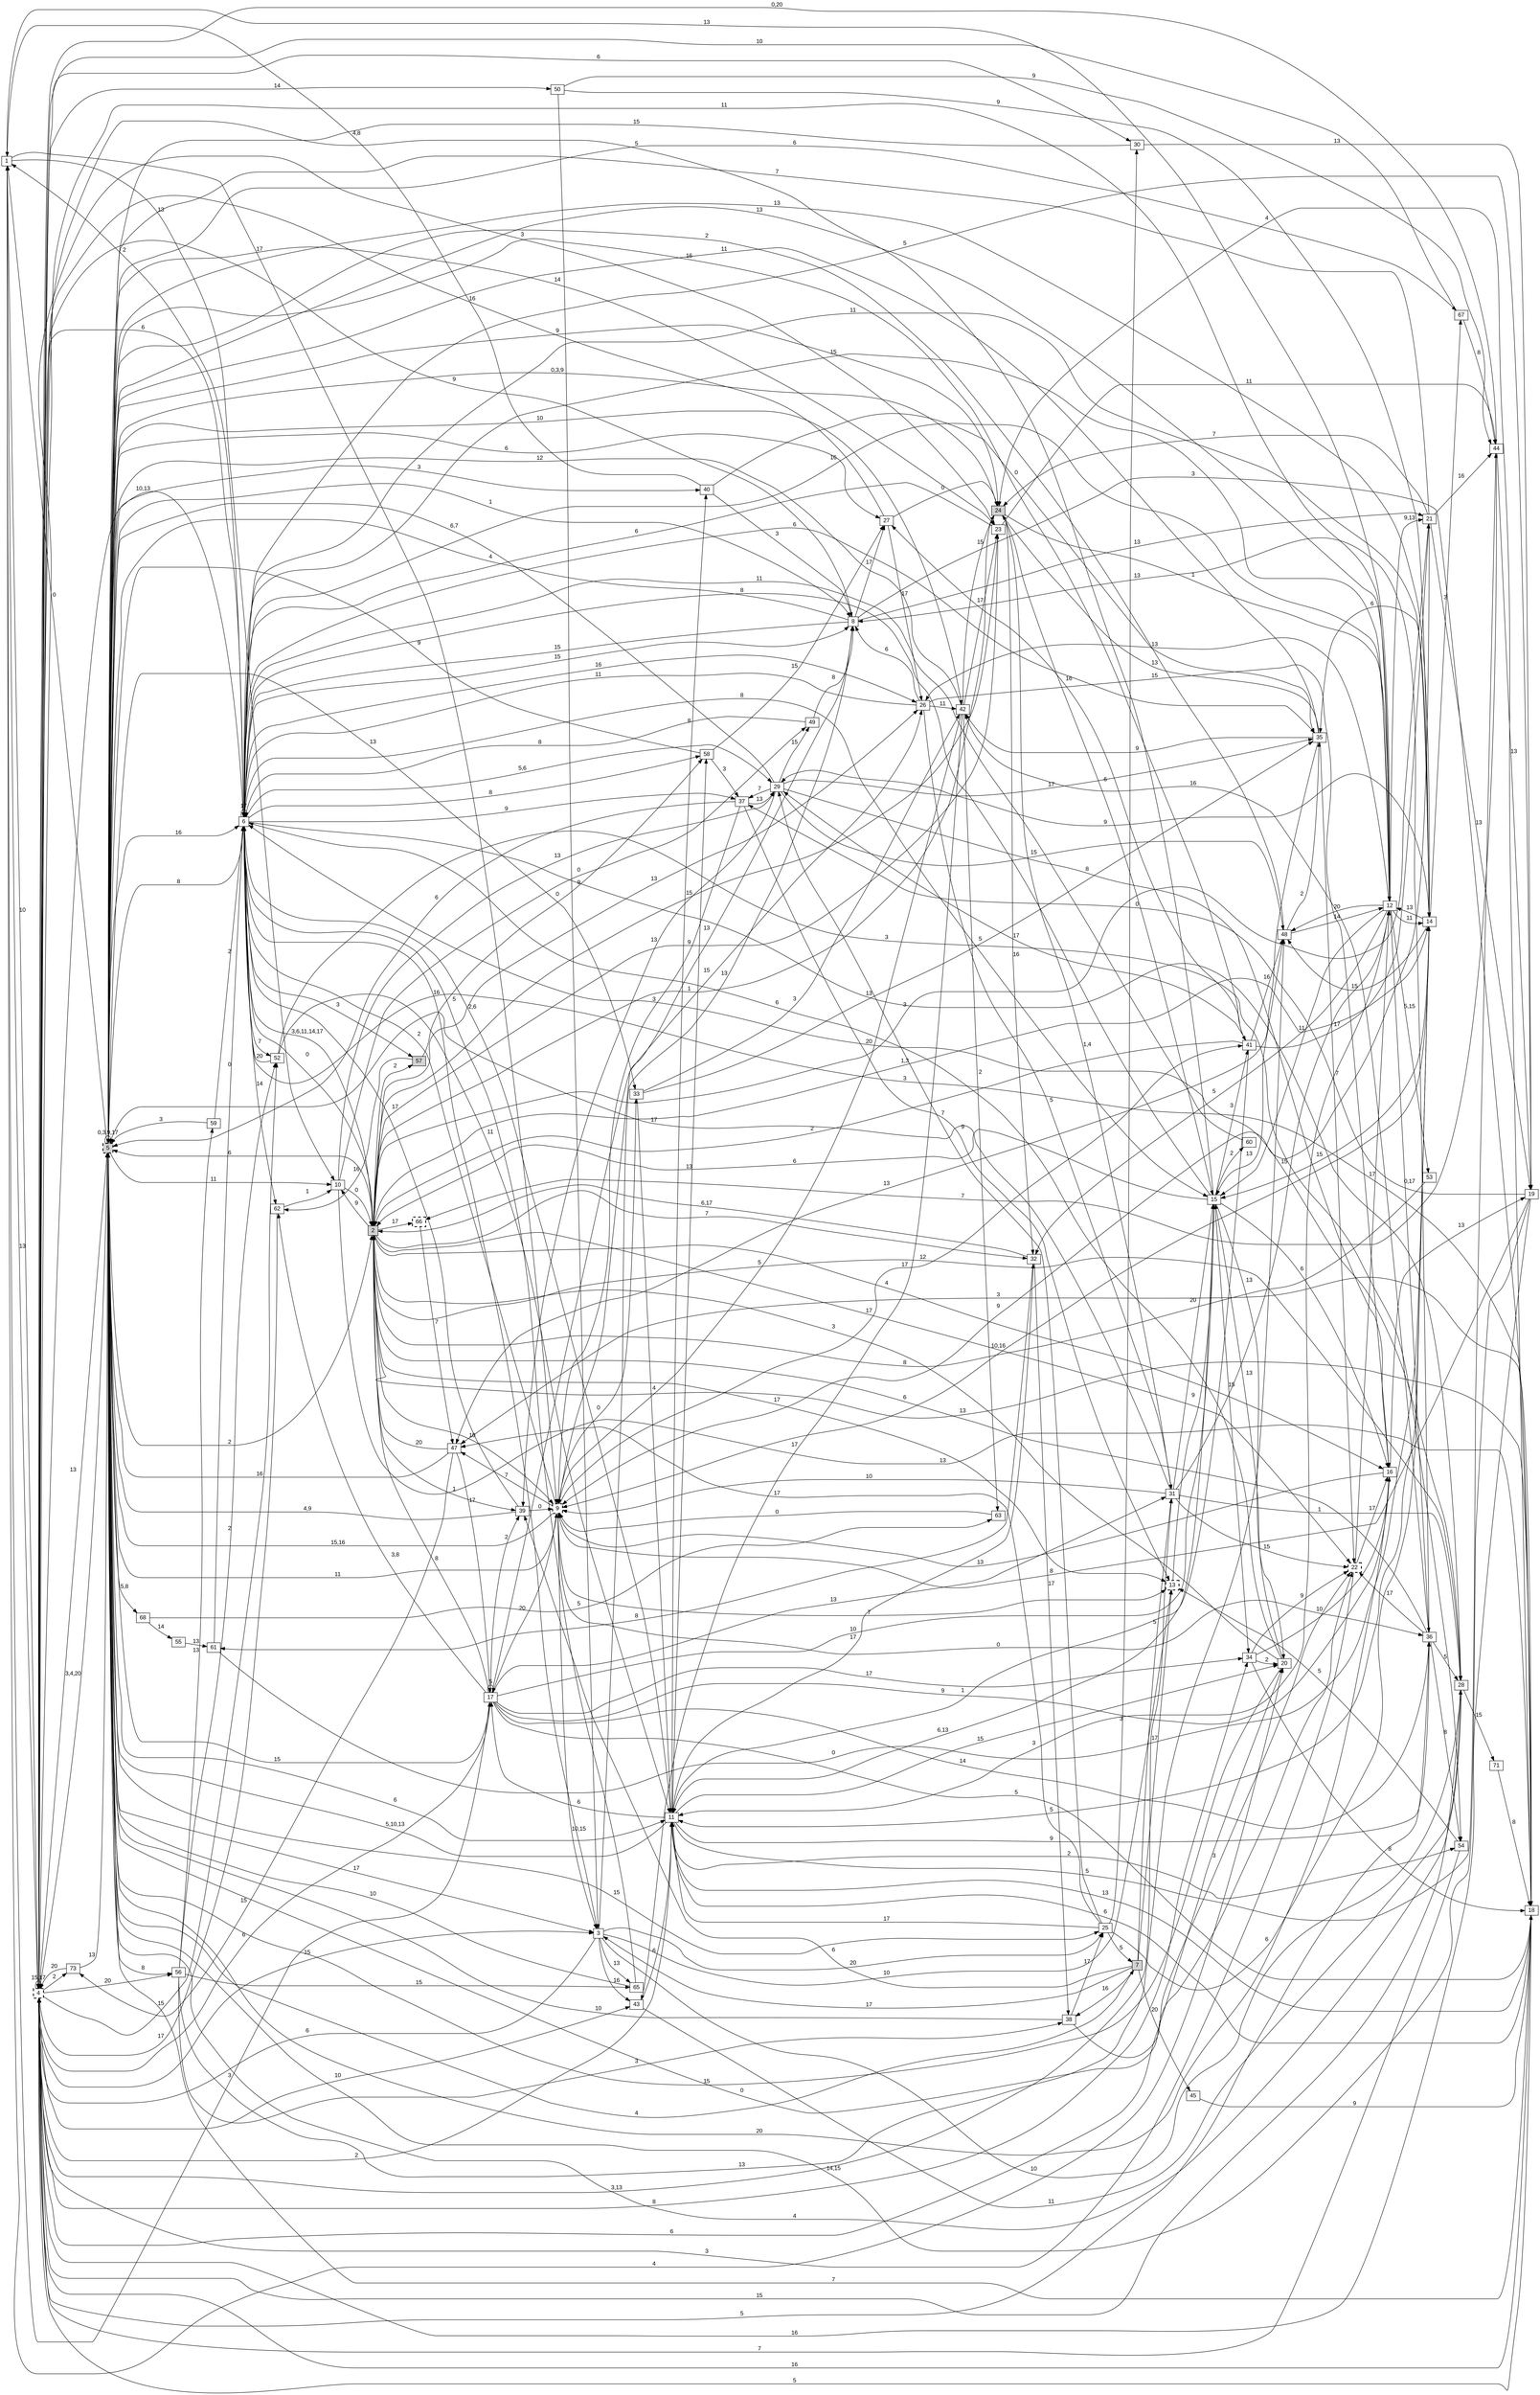 digraph "NDFA" {
  rankdir=LR
  node [shape=box width=0.1 height=0.1 fontname=Arial]
  edge [fontname=Arial]
/* Estados */
 s1 [label="1" ] /* I:0 F:0 D:0 */
 s2 [label="2" style="filled"] /* I:1 F:0 D:0 */
 s3 [label="3" ] /* I:0 F:0 D:0 */
 s4 [label="4" style="bold,dashed"] /* I:0 F:1 D:0 */
 s5 [label="5" style="filled,bold,dashed"] /* I:1 F:1 D:0 */
 s6 [label="6" ] /* I:0 F:0 D:0 */
 s7 [label="7" style="filled"] /* I:1 F:0 D:0 */
 s8 [label="8" ] /* I:0 F:0 D:0 */
 s9 [label="9" style="bold,dashed"] /* I:0 F:1 D:0 */
 s10 [label="10" ] /* I:0 F:0 D:0 */
 s11 [label="11" ] /* I:0 F:0 D:0 */
 s12 [label="12" ] /* I:0 F:0 D:0 */
 s13 [label="13" style="bold,dashed"] /* I:0 F:1 D:0 */
 s14 [label="14" ] /* I:0 F:0 D:0 */
 s15 [label="15" ] /* I:0 F:0 D:0 */
 s16 [label="16" ] /* I:0 F:0 D:0 */
 s17 [label="17" ] /* I:0 F:0 D:0 */
 s18 [label="18" ] /* I:0 F:0 D:0 */
 s19 [label="19" ] /* I:0 F:0 D:0 */
 s20 [label="20" ] /* I:0 F:0 D:0 */
 s21 [label="21" ] /* I:0 F:0 D:0 */
 s22 [label="22" style="bold,dashed"] /* I:0 F:1 D:0 */
 s23 [label="23" ] /* I:0 F:0 D:0 */
 s24 [label="24" style="filled"] /* I:1 F:0 D:0 */
 s25 [label="25" ] /* I:0 F:0 D:0 */
 s26 [label="26" ] /* I:0 F:0 D:0 */
 s27 [label="27" ] /* I:0 F:0 D:0 */
 s28 [label="28" ] /* I:0 F:0 D:0 */
 s29 [label="29" ] /* I:0 F:0 D:0 */
 s30 [label="30" ] /* I:0 F:0 D:0 */
 s31 [label="31" ] /* I:0 F:0 D:0 */
 s32 [label="32" ] /* I:0 F:0 D:0 */
 s33 [label="33" ] /* I:0 F:0 D:0 */
 s34 [label="34" ] /* I:0 F:0 D:0 */
 s35 [label="35" ] /* I:0 F:0 D:0 */
 s36 [label="36" ] /* I:0 F:0 D:0 */
 s37 [label="37" ] /* I:0 F:0 D:0 */
 s38 [label="38" ] /* I:0 F:0 D:0 */
 s39 [label="39" ] /* I:0 F:0 D:0 */
 s40 [label="40" ] /* I:0 F:0 D:0 */
 s41 [label="41" ] /* I:0 F:0 D:0 */
 s42 [label="42" ] /* I:0 F:0 D:0 */
 s43 [label="43" ] /* I:0 F:0 D:0 */
 s44 [label="44" ] /* I:0 F:0 D:0 */
 s45 [label="45" ] /* I:0 F:0 D:0 */
 s47 [label="47" ] /* I:0 F:0 D:0 */
 s48 [label="48" ] /* I:0 F:0 D:0 */
 s49 [label="49" ] /* I:0 F:0 D:0 */
 s50 [label="50" ] /* I:0 F:0 D:0 */
 s52 [label="52" ] /* I:0 F:0 D:0 */
 s53 [label="53" ] /* I:0 F:0 D:0 */
 s54 [label="54" ] /* I:0 F:0 D:0 */
 s55 [label="55" ] /* I:0 F:0 D:0 */
 s56 [label="56" ] /* I:0 F:0 D:0 */
 s57 [label="57" style="filled"] /* I:1 F:0 D:0 */
 s58 [label="58" ] /* I:0 F:0 D:0 */
 s59 [label="59" ] /* I:0 F:0 D:0 */
 s60 [label="60" ] /* I:0 F:0 D:0 */
 s61 [label="61" ] /* I:0 F:0 D:0 */
 s62 [label="62" ] /* I:0 F:0 D:0 */
 s63 [label="63" ] /* I:0 F:0 D:0 */
 s65 [label="65" ] /* I:0 F:0 D:0 */
 s66 [label="66" style="bold,dashed"] /* I:0 F:1 D:0 */
 s67 [label="67" ] /* I:0 F:0 D:0 */
 s68 [label="68" ] /* I:0 F:0 D:0 */
 s71 [label="71" ] /* I:0 F:0 D:0 */
 s73 [label="73" ] /* I:0 F:0 D:0 */
/* Transiciones */
  s1 -> s4 [label="10"]
  s1 -> s9 [label="17"]
  s1 -> s10 [label="13"]
  s1 -> s12 [label="13"]
  s1 -> s20 [label="4"]
  s2 -> s5 [label="6"]
  s2 -> s6 [label="0"]
  s2 -> s9 [label="10"]
  s2 -> s10 [label="9"]
  s2 -> s13 [label="17"]
  s2 -> s14 [label="1,3"]
  s2 -> s16 [label="4"]
  s2 -> s21 [label="3"]
  s2 -> s22 [label="17"]
  s2 -> s23 [label="15"]
  s2 -> s26 [label="13"]
  s2 -> s32 [label="7"]
  s2 -> s39 [label="1"]
  s2 -> s57 [label="2"]
  s2 -> s66 [label="17"]
  s3 -> s4 [label="6"]
  s3 -> s6 [label="16"]
  s3 -> s8 [label="13"]
  s3 -> s13 [label="10"]
  s3 -> s25 [label="20"]
  s3 -> s28 [label="10"]
  s3 -> s43 [label="16"]
  s3 -> s65 [label="13"]
  s4 -> s1 [label="13"]
  s4 -> s3 [label="15"]
  s4 -> s4 [label="15,17"]
  s4 -> s5 [label="13"]
  s4 -> s6 [label="6"]
  s4 -> s11 [label="2"]
  s4 -> s12 [label="11"]
  s4 -> s18 [label="16"]
  s4 -> s20 [label="6"]
  s4 -> s23 [label="3"]
  s4 -> s30 [label="6"]
  s4 -> s31 [label="3,13"]
  s4 -> s34 [label="8"]
  s4 -> s36 [label="5"]
  s4 -> s43 [label="10"]
  s4 -> s50 [label="14"]
  s4 -> s52 [label="15"]
  s4 -> s56 [label="20"]
  s4 -> s73 [label="2"]
  s5 -> s1 [label="0"]
  s5 -> s2 [label="2"]
  s5 -> s3 [label="17"]
  s5 -> s4 [label="3,4,20"]
  s5 -> s5 [label="0,3,9,17"]
  s5 -> s6 [label="16"]
  s5 -> s7 [label="4"]
  s5 -> s8 [label="1"]
  s5 -> s9 [label="11"]
  s5 -> s10 [label="11"]
  s5 -> s11 [label="6"]
  s5 -> s12 [label="13"]
  s5 -> s14 [label="13"]
  s5 -> s17 [label="15"]
  s5 -> s22 [label="0"]
  s5 -> s23 [label="14"]
  s5 -> s24 [label="9"]
  s5 -> s25 [label="15"]
  s5 -> s27 [label="6"]
  s5 -> s33 [label="13"]
  s5 -> s40 [label="3"]
  s5 -> s41 [label="16"]
  s5 -> s42 [label="10"]
  s5 -> s56 [label="8"]
  s5 -> s67 [label="6"]
  s5 -> s68 [label="5,8"]
  s6 -> s1 [label="2"]
  s6 -> s2 [label="3,6,11,14,17"]
  s6 -> s4 [label="10,13"]
  s6 -> s5 [label="8"]
  s6 -> s6 [label="17"]
  s6 -> s8 [label="15"]
  s6 -> s12 [label="15"]
  s6 -> s14 [label="11"]
  s6 -> s15 [label="8"]
  s6 -> s19 [label="5"]
  s6 -> s26 [label="16"]
  s6 -> s28 [label="13"]
  s6 -> s29 [label="5,6"]
  s6 -> s35 [label="6"]
  s6 -> s37 [label="9"]
  s6 -> s52 [label="7"]
  s6 -> s57 [label="3"]
  s6 -> s58 [label="8"]
  s6 -> s62 [label="14"]
  s7 -> s3 [label="17"]
  s7 -> s13 [label="17"]
  s7 -> s31 [label="5"]
  s7 -> s38 [label="16"]
  s7 -> s39 [label="6"]
  s7 -> s45 [label="20"]
  s8 -> s4 [label="9"]
  s8 -> s5 [label="4"]
  s8 -> s6 [label="15"]
  s8 -> s18 [label="3"]
  s8 -> s21 [label="13"]
  s8 -> s27 [label="17"]
  s9 -> s3 [label="10,15"]
  s9 -> s5 [label="15,16"]
  s9 -> s6 [label="2"]
  s9 -> s8 [label="13"]
  s9 -> s13 [label="7"]
  s9 -> s17 [label="20"]
  s9 -> s33 [label="0"]
  s9 -> s36 [label="0"]
  s9 -> s41 [label="17"]
  s9 -> s47 [label="7"]
  s10 -> s2 [label="0"]
  s10 -> s18 [label="13"]
  s10 -> s29 [label="13"]
  s10 -> s49 [label="0"]
  s11 -> s5 [label="5,10,13"]
  s11 -> s6 [label="2,6"]
  s11 -> s17 [label="6"]
  s11 -> s18 [label="13"]
  s11 -> s20 [label="15"]
  s11 -> s32 [label="17"]
  s11 -> s36 [label="9"]
  s11 -> s40 [label="8"]
  s11 -> s44 [label="5"]
  s11 -> s54 [label="2"]
  s11 -> s58 [label="13"]
  s12 -> s6 [label="16"]
  s12 -> s11 [label="3"]
  s12 -> s14 [label="11"]
  s12 -> s15 [label="11"]
  s12 -> s21 [label="9,13"]
  s12 -> s26 [label="13"]
  s12 -> s32 [label="5"]
  s12 -> s36 [label="0,17"]
  s12 -> s48 [label="20"]
  s12 -> s53 [label="5,15"]
  s13 -> s15 [label="9"]
  s14 -> s9 [label="10,16"]
  s14 -> s11 [label="5"]
  s14 -> s12 [label="13"]
  s14 -> s15 [label="15"]
  s14 -> s29 [label="9"]
  s14 -> s35 [label="6"]
  s14 -> s48 [label="15"]
  s14 -> s67 [label="3"]
  s15 -> s2 [label="6"]
  s15 -> s4 [label="5"]
  s15 -> s6 [label="8"]
  s15 -> s11 [label="6,13"]
  s15 -> s16 [label="6"]
  s15 -> s20 [label="13"]
  s15 -> s34 [label="15"]
  s15 -> s41 [label="3"]
  s15 -> s60 [label="2"]
  s16 -> s5 [label="20"]
  s16 -> s9 [label="13"]
  s16 -> s19 [label="13"]
  s17 -> s1 [label="3"]
  s17 -> s2 [label="8"]
  s17 -> s4 [label="6"]
  s17 -> s15 [label="10"]
  s17 -> s16 [label="9"]
  s17 -> s17 [label="5"]
  s17 -> s18 [label="5"]
  s17 -> s26 [label="15"]
  s17 -> s31 [label="13"]
  s17 -> s34 [label="17"]
  s17 -> s36 [label="14"]
  s17 -> s39 [label="2"]
  s17 -> s62 [label="3,8"]
  s18 -> s2 [label="13"]
  s18 -> s4 [label="5"]
  s18 -> s5 [label="7"]
  s18 -> s6 [label="3"]
  s18 -> s11 [label="6"]
  s18 -> s24 [label="4"]
  s18 -> s47 [label="3"]
  s19 -> s4 [label="16"]
  s19 -> s5 [label="14,15"]
  s19 -> s9 [label="8"]
  s19 -> s37 [label="0"]
  s20 -> s2 [label="3"]
  s20 -> s5 [label="15"]
  s20 -> s6 [label="6"]
  s20 -> s15 [label="13"]
  s21 -> s5 [label="7"]
  s21 -> s9 [label="9"]
  s21 -> s19 [label="13"]
  s21 -> s24 [label="7"]
  s21 -> s44 [label="16"]
  s22 -> s4 [label="3"]
  s22 -> s12 [label="17"]
  s22 -> s16 [label="17"]
  s23 -> s2 [label="9"]
  s23 -> s6 [label="6"]
  s23 -> s44 [label="11"]
  s24 -> s2 [label="1"]
  s24 -> s5 [label="0,3,9"]
  s24 -> s12 [label="1"]
  s24 -> s15 [label="6"]
  s24 -> s31 [label="1,4"]
  s24 -> s32 [label="16"]
  s25 -> s7 [label="5"]
  s25 -> s11 [label="17"]
  s25 -> s14 [label="6"]
  s25 -> s29 [label="7"]
  s25 -> s30 [label="3"]
  s25 -> s47 [label="17"]
  s26 -> s6 [label="11"]
  s26 -> s8 [label="6"]
  s26 -> s16 [label="15"]
  s26 -> s31 [label="5"]
  s26 -> s42 [label="11"]
  s27 -> s4 [label="16"]
  s27 -> s24 [label="0"]
  s27 -> s26 [label="17"]
  s28 -> s2 [label="12"]
  s28 -> s4 [label="15"]
  s28 -> s5 [label="4"]
  s28 -> s6 [label="20"]
  s28 -> s71 [label="15"]
  s29 -> s5 [label="6,7"]
  s29 -> s16 [label="8"]
  s29 -> s35 [label="17"]
  s29 -> s37 [label="7"]
  s29 -> s39 [label="13"]
  s29 -> s48 [label="15"]
  s29 -> s49 [label="15"]
  s30 -> s5 [label="15"]
  s30 -> s19 [label="13"]
  s31 -> s5 [label="17"]
  s31 -> s9 [label="10"]
  s31 -> s12 [label="15"]
  s31 -> s15 [label="20"]
  s31 -> s22 [label="15"]
  s31 -> s28 [label="1"]
  s32 -> s2 [label="6,17"]
  s32 -> s38 [label="17"]
  s32 -> s61 [label="8"]
  s33 -> s11 [label="4"]
  s33 -> s35 [label="5"]
  s33 -> s42 [label="3"]
  s34 -> s16 [label="10"]
  s34 -> s18 [label="8"]
  s34 -> s20 [label="2"]
  s34 -> s22 [label="9"]
  s35 -> s5 [label="11"]
  s35 -> s22 [label="7"]
  s35 -> s24 [label="13"]
  s35 -> s42 [label="9"]
  s35 -> s47 [label="13"]
  s36 -> s2 [label="6"]
  s36 -> s8 [label="13"]
  s36 -> s22 [label="17"]
  s36 -> s28 [label="5"]
  s36 -> s42 [label="16"]
  s36 -> s54 [label="8"]
  s37 -> s5 [label="6"]
  s37 -> s9 [label="3"]
  s37 -> s13 [label="9"]
  s37 -> s29 [label="13"]
  s38 -> s5 [label="10"]
  s38 -> s22 [label="3"]
  s38 -> s25 [label="17"]
  s39 -> s5 [label="4,9"]
  s39 -> s6 [label="17"]
  s39 -> s9 [label="0"]
  s40 -> s1 [label="4,8"]
  s40 -> s8 [label="3"]
  s40 -> s35 [label="0"]
  s41 -> s2 [label="2"]
  s41 -> s11 [label="1"]
  s41 -> s21 [label="17"]
  s41 -> s27 [label="16"]
  s41 -> s29 [label="17"]
  s41 -> s48 [label="16"]
  s42 -> s5 [label="12"]
  s42 -> s9 [label="5"]
  s42 -> s23 [label="17"]
  s42 -> s24 [label="15"]
  s42 -> s43 [label="17"]
  s42 -> s63 [label="2"]
  s43 -> s11 [label="6"]
  s43 -> s28 [label="11"]
  s44 -> s4 [label="0,20"]
  s44 -> s19 [label="13"]
  s44 -> s66 [label="7"]
  s45 -> s18 [label="9"]
  s47 -> s2 [label="20"]
  s47 -> s5 [label="16"]
  s47 -> s17 [label="17"]
  s47 -> s73 [label="15"]
  s48 -> s5 [label="2"]
  s48 -> s12 [label="14"]
  s48 -> s15 [label="13"]
  s48 -> s35 [label="2"]
  s49 -> s6 [label="8"]
  s49 -> s8 [label="8"]
  s50 -> s3 [label="9"]
  s50 -> s14 [label="9"]
  s50 -> s44 [label="9"]
  s52 -> s6 [label="20"]
  s52 -> s11 [label="11"]
  s52 -> s54 [label="3"]
  s53 -> s2 [label="8"]
  s54 -> s4 [label="7"]
  s54 -> s13 [label="5"]
  s55 -> s61 [label="13"]
  s56 -> s38 [label="3"]
  s56 -> s48 [label="13"]
  s56 -> s52 [label="2"]
  s56 -> s59 [label="13"]
  s56 -> s65 [label="15"]
  s57 -> s58 [label="0"]
  s57 -> s62 [label="16"]
  s58 -> s5 [label="9"]
  s58 -> s27 [label="15"]
  s58 -> s37 [label="3"]
  s59 -> s5 [label="3"]
  s59 -> s6 [label="2"]
  s60 -> s6 [label="11"]
  s61 -> s6 [label="0"]
  s61 -> s14 [label="0"]
  s62 -> s4 [label="17"]
  s62 -> s10 [label="1"]
  s63 -> s9 [label="0"]
  s65 -> s5 [label="10"]
  s65 -> s6 [label="5"]
  s66 -> s47 [label="7"]
  s67 -> s4 [label="10"]
  s67 -> s44 [label="8"]
  s68 -> s55 [label="14"]
  s68 -> s63 [label="5"]
  s71 -> s18 [label="8"]
  s73 -> s4 [label="20"]
  s73 -> s5 [label="13"]
}
